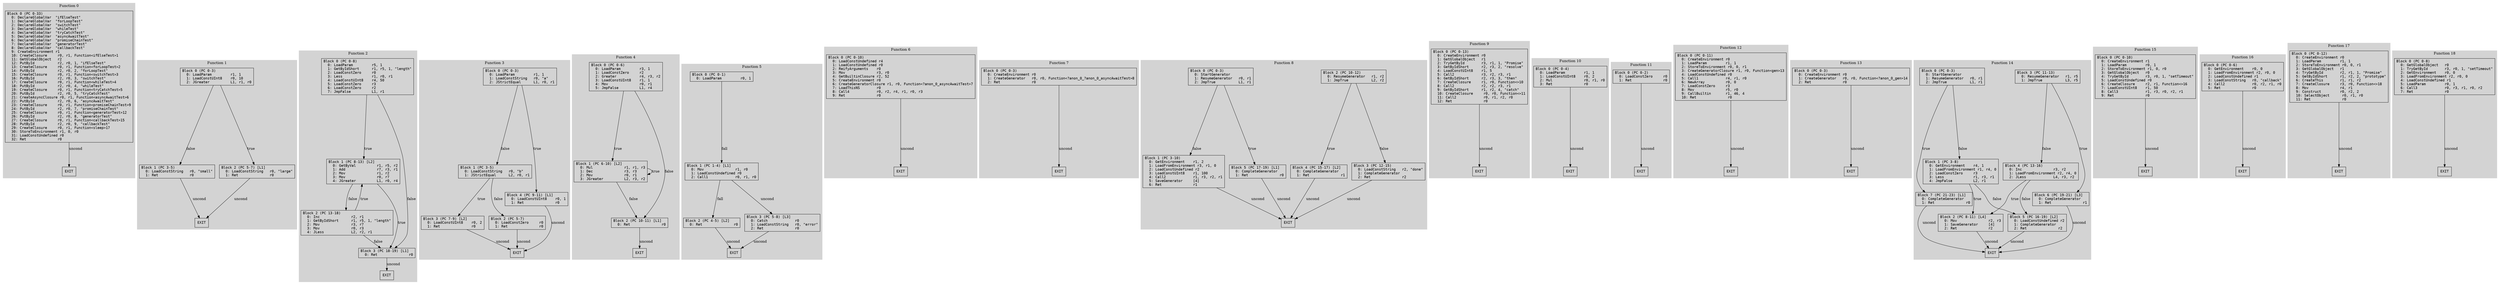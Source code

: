 // CFG analysis for flow_control
// Generated from data/flow_control.hbc

digraph {
  rankdir=TB;
  node [shape=box, fontname="monospace"];

  subgraph cluster_function_0 {
    label = "Function 0";
    style = filled;
    color = lightgrey;

    f0_n0 [ label = "Block 0 (PC 0-33)\l  0: DeclareGlobalVar  \"ifElseTest\"\l  1: DeclareGlobalVar  \"forLoopTest\"\l  2: DeclareGlobalVar  \"switchTest\"\l  3: DeclareGlobalVar  \"whileTest\"\l  4: DeclareGlobalVar  \"tryCatchTest\"\l  5: DeclareGlobalVar  \"asyncAwaitTest\"\l  6: DeclareGlobalVar  \"promiseChainTest\"\l  7: DeclareGlobalVar  \"generatorTest\"\l  8: DeclareGlobalVar  \"callbackTest\"\l  9: CreateEnvironment r1\l  10: CreateClosure     r0, r1, Function<ifElseTest>1\l  11: GetGlobalObject   r2\l  12: PutById           r2, r0, 1, \"ifElseTest\"\l  13: CreateClosure     r0, r1, Function<forLoopTest>2\l  14: PutById           r2, r0, 2, \"forLoopTest\"\l  15: CreateClosure     r0, r1, Function<switchTest>3\l  16: PutById           r2, r0, 3, \"switchTest\"\l  17: CreateClosure     r0, r1, Function<whileTest>4\l  18: PutById           r2, r0, 4, \"whileTest\"\l  19: CreateClosure     r0, r1, Function<tryCatchTest>5\l  20: PutById           r2, r0, 5, \"tryCatchTest\"\l  21: CreateAsyncClosure r0, r1, Function<asyncAwaitTest>6\l  22: PutById           r2, r0, 6, \"asyncAwaitTest\"\l  23: CreateClosure     r0, r1, Function<promiseChainTest>9\l  24: PutById           r2, r0, 7, \"promiseChainTest\"\l  25: CreateClosure     r0, r1, Function<generatorTest>12\l  26: PutById           r2, r0, 8, \"generatorTest\"\l  27: CreateClosure     r0, r1, Function<callbackTest>15\l  28: PutById           r2, r0, 9, \"callbackTest\"\l  29: CreateClosure     r0, r1, Function<sleep>17\l  30: StoreToEnvironment r1, 0, r0\l  31: LoadConstUndefined r0\l  32: Ret               r0\l" ]
    f0_n1 [ label = "EXIT" ]

    f0_n0 -> f0_n1 [label="uncond"]
  }

  subgraph cluster_function_1 {
    label = "Function 1";
    style = filled;
    color = lightgrey;

    f1_n0 [ label = "Block 0 (PC 0-3)\l  0: LoadParam         r1, 1\l  1: LoadConstUInt8    r0, 10\l  2: JGreater          L1, r1, r0\l" ]
    f1_n1 [ label = "Block 1 (PC 3-5)\l  0: LoadConstString   r0, \"small\"\l  1: Ret               r0\l" ]
    f1_n2 [ label = "Block 2 (PC 5-7) [L1]\l  0: LoadConstString   r0, \"large\"\l  1: Ret               r0\l" ]
    f1_n3 [ label = "EXIT" ]

    f1_n0 -> f1_n2 [label="true"]
    f1_n0 -> f1_n1 [label="false"]
    f1_n1 -> f1_n3 [label="uncond"]
    f1_n2 -> f1_n3 [label="uncond"]
  }

  subgraph cluster_function_2 {
    label = "Function 2";
    style = filled;
    color = lightgrey;

    f2_n0 [ label = "Block 0 (PC 0-8)\l  0: LoadParam         r5, 1\l  1: GetByIdShort      r1, r5, 1, \"length\"\l  2: LoadConstZero     r0\l  3: Less              r1, r0, r1\l  4: LoadConstUInt8    r4, 50\l  5: LoadConstZero     r3\l  6: LoadConstZero     r2\l  7: JmpFalse          L1, r1\l" ]
    f2_n1 [ label = "Block 1 (PC 8-13) [L2]\l  0: GetByVal          r1, r5, r2\l  1: Add               r7, r3, r1\l  2: Mov               r1, r2\l  3: Mov               r0, r7\l  4: JGreater          L1, r0, r4\l" ]
    f2_n2 [ label = "Block 2 (PC 13-18)\l  0: Inc               r2, r1\l  1: GetByIdShort      r1, r5, 1, \"length\"\l  2: Mov               r3, r7\l  3: Mov               r0, r3\l  4: JLess             L2, r2, r1\l" ]
    f2_n3 [ label = "Block 3 (PC 18-19) [L1]\l  0: Ret               r0\l" ]
    f2_n4 [ label = "EXIT" ]

    f2_n0 -> f2_n3 [label="false"]
    f2_n0 -> f2_n1 [label="true"]
    f2_n1 -> f2_n3 [label="true"]
    f2_n1 -> f2_n2 [label="false"]
    f2_n2 -> f2_n1 [label="true"]
    f2_n2 -> f2_n3 [label="false"]
    f2_n3 -> f2_n4 [label="uncond"]
  }

  subgraph cluster_function_3 {
    label = "Function 3";
    style = filled;
    color = lightgrey;

    f3_n0 [ label = "Block 0 (PC 0-3)\l  0: LoadParam         r1, 1\l  1: LoadConstString   r0, \"a\"\l  2: JStrictEqual      L1, r0, r1\l" ]
    f3_n1 [ label = "Block 1 (PC 3-5)\l  0: LoadConstString   r0, \"b\"\l  1: JStrictEqual      L2, r0, r1\l" ]
    f3_n2 [ label = "Block 2 (PC 5-7)\l  0: LoadConstZero     r0\l  1: Ret               r0\l" ]
    f3_n3 [ label = "Block 3 (PC 7-9) [L2]\l  0: LoadConstUInt8    r0, 2\l  1: Ret               r0\l" ]
    f3_n4 [ label = "Block 4 (PC 9-11) [L1]\l  0: LoadConstUInt8    r0, 1\l  1: Ret               r0\l" ]
    f3_n5 [ label = "EXIT" ]

    f3_n0 -> f3_n4 [label="true"]
    f3_n0 -> f3_n1 [label="false"]
    f3_n1 -> f3_n3 [label="true"]
    f3_n1 -> f3_n2 [label="false"]
    f3_n2 -> f3_n5 [label="uncond"]
    f3_n3 -> f3_n5 [label="uncond"]
    f3_n4 -> f3_n5 [label="uncond"]
  }

  subgraph cluster_function_4 {
    label = "Function 4";
    style = filled;
    color = lightgrey;

    f4_n0 [ label = "Block 0 (PC 0-6)\l  0: LoadParam         r3, 1\l  1: LoadConstZero     r2\l  2: Greater           r4, r3, r2\l  3: LoadConstUInt8    r1, 1\l  4: Mov               r0, r1\l  5: JmpFalse          L1, r4\l" ]
    f4_n1 [ label = "Block 1 (PC 6-10) [L2]\l  0: Mul               r1, r1, r3\l  1: Dec               r3, r3\l  2: Mov               r0, r1\l  3: JGreater          L2, r3, r2\l" ]
    f4_n2 [ label = "Block 2 (PC 10-11) [L1]\l  0: Ret               r0\l" ]
    f4_n3 [ label = "EXIT" ]

    f4_n0 -> f4_n2 [label="false"]
    f4_n0 -> f4_n1 [label="true"]
    f4_n1 -> f4_n1 [label="true"]
    f4_n1 -> f4_n2 [label="false"]
    f4_n2 -> f4_n3 [label="uncond"]
  }

  subgraph cluster_function_5 {
    label = "Function 5";
    style = filled;
    color = lightgrey;

    f5_n0 [ label = "Block 0 (PC 0-1)\l  0: LoadParam         r0, 1\l" ]
    f5_n1 [ label = "Block 1 (PC 1-4) [L1]\l  0: Mov               r1, r0\l  1: LoadConstUndefined r0\l  2: Call1             r0, r1, r0\l" ]
    f5_n2 [ label = "Block 2 (PC 4-5) [L2]\l  0: Ret               r0\l" ]
    f5_n3 [ label = "Block 3 (PC 5-8) [L3]\l  0: Catch             r0\l  1: LoadConstString   r0, \"error\"\l  2: Ret               r0\l" ]
    f5_n4 [ label = "EXIT" ]

    f5_n0 -> f5_n1 [label="fall"]
    f5_n1 -> f5_n2 [label="fall"]
    f5_n2 -> f5_n4 [label="uncond"]
    f5_n3 -> f5_n4 [label="uncond"]
    f5_n1 -> f5_n3 [label="uncond"]
  }

  subgraph cluster_function_6 {
    label = "Function 6";
    style = filled;
    color = lightgrey;

    f6_n0 [ label = "Block 0 (PC 0-10)\l  0: LoadConstUndefined r4\l  1: LoadConstUndefined r0\l  2: ReifyArguments    r0\l  3: Mov               r3, r0\l  4: GetBuiltinClosure r2, 52\l  5: CreateEnvironment r0\l  6: CreateGeneratorClosure r1, r0, Function<?anon_0_asyncAwaitTest>7\l  7: LoadThisNS        r0\l  8: Call4             r0, r2, r4, r1, r0, r3\l  9: Ret               r0\l" ]
    f6_n1 [ label = "EXIT" ]

    f6_n0 -> f6_n1 [label="uncond"]
  }

  subgraph cluster_function_7 {
    label = "Function 7";
    style = filled;
    color = lightgrey;

    f7_n0 [ label = "Block 0 (PC 0-3)\l  0: CreateEnvironment r0\l  1: CreateGenerator   r0, r0, Function<?anon_0_?anon_0_asyncAwaitTest>8\l  2: Ret               r0\l" ]
    f7_n1 [ label = "EXIT" ]

    f7_n0 -> f7_n1 [label="uncond"]
  }

  subgraph cluster_function_8 {
    label = "Function 8";
    style = filled;
    color = lightgrey;

    f8_n0 [ label = "Block 0 (PC 0-3)\l  0: StartGenerator    \l  1: ResumeGenerator   r0, r1\l  2: JmpTrue           L1, r1\l" ]
    f8_n1 [ label = "Block 1 (PC 3-10)\l  0: GetEnvironment    r1, 2\l  1: LoadFromEnvironment r3, r1, 0\l  2: LoadConstUndefined r2\l  3: LoadConstUInt8    r1, 100\l  4: Call2             r1, r3, r2, r1\l  5: SaveGenerator     [4]\l  6: Ret               r1\l" ]
    f8_n2 [ label = "Block 2 (PC 10-12)\l  0: ResumeGenerator   r1, r2\l  1: JmpTrue           L2, r2\l" ]
    f8_n3 [ label = "Block 3 (PC 12-15)\l  0: LoadConstString   r2, \"done\"\l  1: CompleteGenerator \l  2: Ret               r2\l" ]
    f8_n4 [ label = "Block 4 (PC 15-17) [L2]\l  0: CompleteGenerator \l  1: Ret               r1\l" ]
    f8_n5 [ label = "Block 5 (PC 17-19) [L1]\l  0: CompleteGenerator \l  1: Ret               r0\l" ]
    f8_n6 [ label = "EXIT" ]

    f8_n0 -> f8_n5 [label="true"]
    f8_n0 -> f8_n1 [label="false"]
    f8_n1 -> f8_n6 [label="uncond"]
    f8_n2 -> f8_n4 [label="true"]
    f8_n2 -> f8_n3 [label="false"]
    f8_n3 -> f8_n6 [label="uncond"]
    f8_n4 -> f8_n6 [label="uncond"]
    f8_n5 -> f8_n6 [label="uncond"]
  }

  subgraph cluster_function_9 {
    label = "Function 9";
    style = filled;
    color = lightgrey;

    f9_n0 [ label = "Block 0 (PC 0-13)\l  0: CreateEnvironment r0\l  1: GetGlobalObject   r1\l  2: TryGetById        r3, r1, 1, \"Promise\"\l  3: GetByIdShort      r2, r3, 2, \"resolve\"\l  4: LoadConstUInt8    r1, 5\l  5: Call2             r3, r2, r3, r1\l  6: GetByIdShort      r2, r3, 3, \"then\"\l  7: CreateClosure     r1, r0, Function<>10\l  8: Call2             r2, r2, r3, r1\l  9: GetByIdShort      r1, r2, 4, \"catch\"\l  10: CreateClosure     r0, r0, Function<>11\l  11: Call2             r0, r1, r2, r0\l  12: Ret               r0\l" ]
    f9_n1 [ label = "EXIT" ]

    f9_n0 -> f9_n1 [label="uncond"]
  }

  subgraph cluster_function_10 {
    label = "Function 10";
    style = filled;
    color = lightgrey;

    f10_n0 [ label = "Block 0 (PC 0-4)\l  0: LoadParam         r1, 1\l  1: LoadConstUInt8    r0, 2\l  2: Mul               r0, r1, r0\l  3: Ret               r0\l" ]
    f10_n1 [ label = "EXIT" ]

    f10_n0 -> f10_n1 [label="uncond"]
  }

  subgraph cluster_function_11 {
    label = "Function 11";
    style = filled;
    color = lightgrey;

    f11_n0 [ label = "Block 0 (PC 0-2)\l  0: LoadConstZero     r0\l  1: Ret               r0\l" ]
    f11_n1 [ label = "EXIT" ]

    f11_n0 -> f11_n1 [label="uncond"]
  }

  subgraph cluster_function_12 {
    label = "Function 12";
    style = filled;
    color = lightgrey;

    f12_n0 [ label = "Block 0 (PC 0-11)\l  0: CreateEnvironment r0\l  1: LoadParam         r1, 1\l  2: StoreToEnvironment r0, 0, r1\l  3: CreateGeneratorClosure r1, r0, Function<gen>13\l  4: LoadConstUndefined r0\l  5: Call1             r4, r1, r0\l  6: NewArray          r0, 0\l  7: LoadConstZero     r3\l  8: Mov               r5, r0\l  9: CallBuiltin       r1, 46, 4\l  10: Ret               r0\l" ]
    f12_n1 [ label = "EXIT" ]

    f12_n0 -> f12_n1 [label="uncond"]
  }

  subgraph cluster_function_13 {
    label = "Function 13";
    style = filled;
    color = lightgrey;

    f13_n0 [ label = "Block 0 (PC 0-3)\l  0: CreateEnvironment r0\l  1: CreateGenerator   r0, r0, Function<?anon_0_gen>14\l  2: Ret               r0\l" ]
    f13_n1 [ label = "EXIT" ]

    f13_n0 -> f13_n1 [label="uncond"]
  }

  subgraph cluster_function_14 {
    label = "Function 14";
    style = filled;
    color = lightgrey;

    f14_n0 [ label = "Block 0 (PC 0-3)\l  0: StartGenerator    \l  1: ResumeGenerator   r0, r1\l  2: JmpTrue           L1, r1\l" ]
    f14_n1 [ label = "Block 1 (PC 3-8)\l  0: GetEnvironment    r4, 1\l  1: LoadFromEnvironment r1, r4, 0\l  2: LoadConstZero     r3\l  3: Less              r1, r3, r1\l  4: JmpFalse          L2, r1\l" ]
    f14_n2 [ label = "Block 2 (PC 8-11) [L4]\l  0: Mov               r2, r3\l  1: SaveGenerator     [4]\l  2: Ret               r2\l" ]
    f14_n3 [ label = "Block 3 (PC 11-13)\l  0: ResumeGenerator   r1, r5\l  1: JmpTrue           L3, r5\l" ]
    f14_n4 [ label = "Block 4 (PC 13-16)\l  0: Inc               r3, r2\l  1: LoadFromEnvironment r2, r4, 0\l  2: JLess             L4, r3, r2\l" ]
    f14_n5 [ label = "Block 5 (PC 16-19) [L2]\l  0: LoadConstUndefined r2\l  1: CompleteGenerator \l  2: Ret               r2\l" ]
    f14_n6 [ label = "Block 6 (PC 19-21) [L3]\l  0: CompleteGenerator \l  1: Ret               r1\l" ]
    f14_n7 [ label = "Block 7 (PC 21-23) [L1]\l  0: CompleteGenerator \l  1: Ret               r0\l" ]
    f14_n8 [ label = "EXIT" ]

    f14_n0 -> f14_n7 [label="true"]
    f14_n0 -> f14_n1 [label="false"]
    f14_n1 -> f14_n5 [label="false"]
    f14_n1 -> f14_n2 [label="true"]
    f14_n2 -> f14_n8 [label="uncond"]
    f14_n3 -> f14_n6 [label="true"]
    f14_n3 -> f14_n4 [label="false"]
    f14_n4 -> f14_n2 [label="true"]
    f14_n4 -> f14_n5 [label="false"]
    f14_n5 -> f14_n8 [label="uncond"]
    f14_n6 -> f14_n8 [label="uncond"]
    f14_n7 -> f14_n8 [label="uncond"]
  }

  subgraph cluster_function_15 {
    label = "Function 15";
    style = filled;
    color = lightgrey;

    f15_n0 [ label = "Block 0 (PC 0-10)\l  0: CreateEnvironment r1\l  1: LoadParam         r0, 1\l  2: StoreToEnvironment r1, 0, r0\l  3: GetGlobalObject   r0\l  4: TryGetById        r3, r0, 1, \"setTimeout\"\l  5: LoadConstUndefined r0\l  6: CreateClosure     r2, r1, Function<>16\l  7: LoadConstUInt8    r1, 50\l  8: Call3             r1, r3, r0, r2, r1\l  9: Ret               r0\l" ]
    f15_n1 [ label = "EXIT" ]

    f15_n0 -> f15_n1 [label="uncond"]
  }

  subgraph cluster_function_16 {
    label = "Function 16";
    style = filled;
    color = lightgrey;

    f16_n0 [ label = "Block 0 (PC 0-6)\l  0: GetEnvironment    r0, 0\l  1: LoadFromEnvironment r2, r0, 0\l  2: LoadConstUndefined r1\l  3: LoadConstString   r0, \"callback\"\l  4: Call2             r0, r2, r1, r0\l  5: Ret               r0\l" ]
    f16_n1 [ label = "EXIT" ]

    f16_n0 -> f16_n1 [label="uncond"]
  }

  subgraph cluster_function_17 {
    label = "Function 17";
    style = filled;
    color = lightgrey;

    f17_n0 [ label = "Block 0 (PC 0-12)\l  0: CreateEnvironment r0\l  1: LoadParam         r1, 1\l  2: StoreToEnvironment r0, 0, r1\l  3: GetGlobalObject   r1\l  4: TryGetById        r2, r1, 1, \"Promise\"\l  5: GetByIdShort      r1, r2, 2, \"prototype\"\l  6: CreateThis        r1, r1, r2\l  7: CreateClosure     r3, r0, Function<>18\l  8: Mov               r4, r1\l  9: Construct         r0, r2, 2\l  10: SelectObject      r0, r1, r0\l  11: Ret               r0\l" ]
    f17_n1 [ label = "EXIT" ]

    f17_n0 -> f17_n1 [label="uncond"]
  }

  subgraph cluster_function_18 {
    label = "Function 18";
    style = filled;
    color = lightgrey;

    f18_n0 [ label = "Block 0 (PC 0-8)\l  0: GetGlobalObject   r0\l  1: TryGetById        r3, r0, 1, \"setTimeout\"\l  2: GetEnvironment    r0, 0\l  3: LoadFromEnvironment r2, r0, 0\l  4: LoadConstUndefined r1\l  5: LoadParam         r0, 1\l  6: Call3             r0, r3, r1, r0, r2\l  7: Ret               r0\l" ]
    f18_n1 [ label = "EXIT" ]

    f18_n0 -> f18_n1 [label="uncond"]
  }

}
